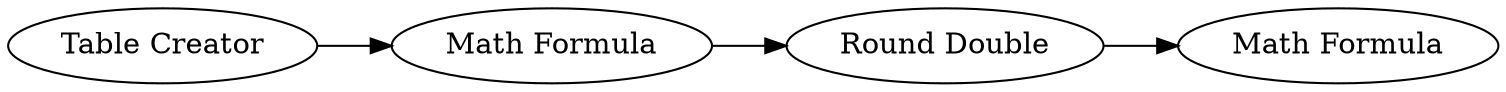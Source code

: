 digraph {
	2 -> 4
	1 -> 3
	3 -> 2
	1 [label="Table Creator"]
	4 [label="Math Formula"]
	3 [label="Math Formula"]
	2 [label="Round Double"]
	rankdir=LR
}
